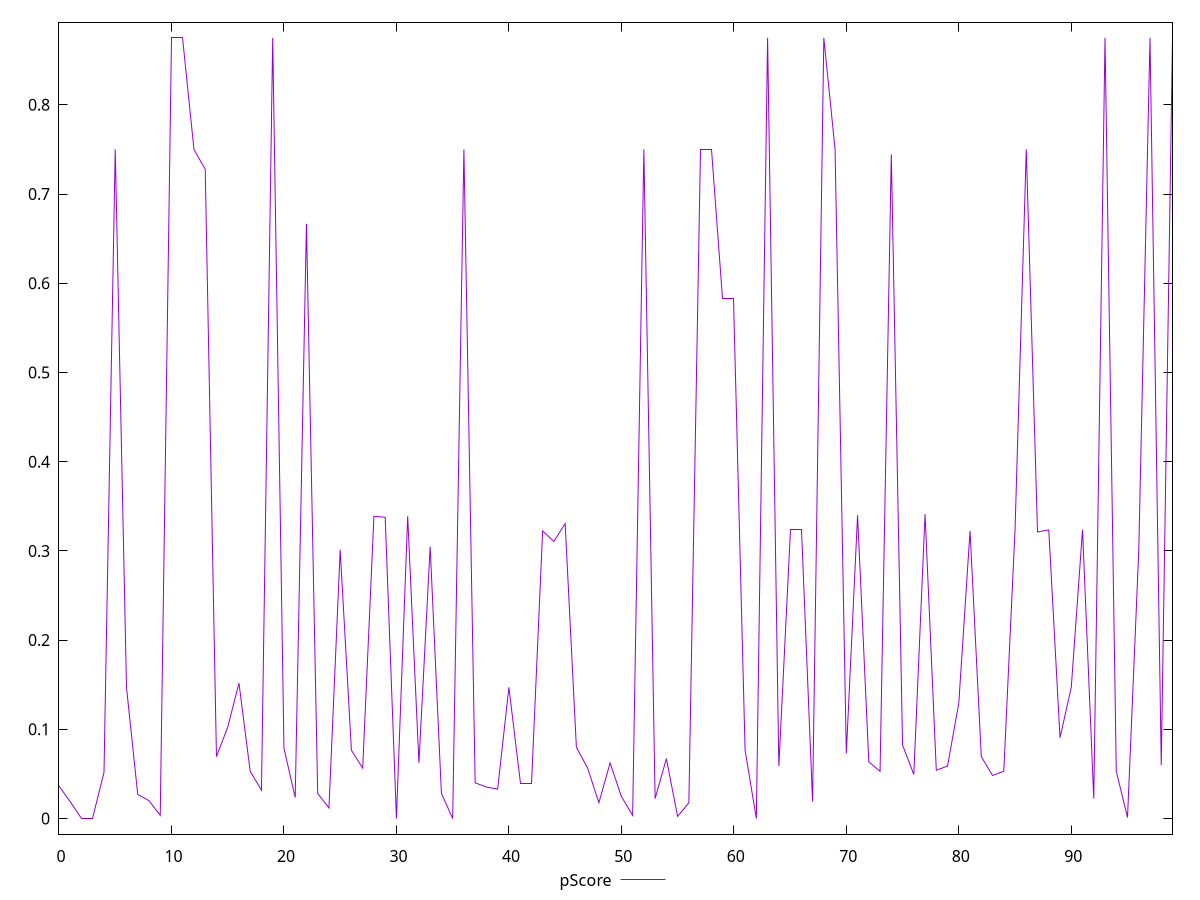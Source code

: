 reset

$pScore <<EOF
0 0.03647058823529409
1 0.018823529411764683
2 0
3 0
4 0.051764705882352935
5 0.75
6 0.14705882352941174
7 0.027058823529411746
8 0.019999999999999962
9 0.003529411764705892
10 0.875
11 0.875
12 0.75
13 0.7277777777777777
14 0.06941176470588234
15 0.10235294117647059
16 0.1517647058823529
17 0.052941176470588214
18 0.03176470588235292
19 0.875
20 0.07882352941176468
21 0.023529411764705854
22 0.6666666666666666
23 0.028235294117647025
24 0.011764705882352955
25 0.30117647058823527
26 0.07647058823529412
27 0.056470588235294106
28 0.3388235294117647
29 0.3376470588235294
30 0
31 0.3388235294117647
32 0.062352941176470555
33 0.30470588235294116
34 0.028235294117647025
35 0
36 0.75
37 0.03999999999999998
38 0.03529411764705881
39 0.032941176470588196
40 0.14705882352941174
41 0.0388235294117647
42 0.0388235294117647
43 0.3223529411764706
44 0.3105882352941176
45 0.3305882352941176
46 0.08000000000000002
47 0.056470588235294106
48 0.017647058823529405
49 0.062352941176470555
50 0.02470588235294119
51 0.003529411764705892
52 0.75
53 0.022352941176470575
54 0.06705882352941173
55 0.0023529411764705577
56 0.017647058823529405
57 0.75
58 0.75
59 0.5833333333333334
60 0.5833333333333334
61 0.07647058823529412
62 0
63 0.875
64 0.05882352941176472
65 0.32352941176470584
66 0.32352941176470584
67 0.018823529411764683
68 0.875
69 0.75
70 0.07294117647058823
71 0.33999999999999997
72 0.06352941176470589
73 0.052941176470588214
74 0.7444444444444445
75 0.08235294117647057
76 0.04941176470588232
77 0.3411764705882353
78 0.05411764705882349
79 0.05882352941176472
80 0.12941176470588234
81 0.3223529411764706
82 0.06941176470588234
83 0.04823529411764704
84 0.052941176470588214
85 0.32352941176470584
86 0.75
87 0.3211764705882353
88 0.32352941176470584
89 0.09058823529411764
90 0.14705882352941174
91 0.32352941176470584
92 0.022352941176470575
93 0.875
94 0.052941176470588214
95 0.0011764705882352788
96 0.3
97 0.875
98 0.06
99 0.875
EOF

set key outside below
set xrange [0:99]
set yrange [-0.0175:0.8925]
set trange [-0.0175:0.8925]
set terminal svg size 640, 500 enhanced background rgb 'white'
set output "reports/report_00027_2021-02-24T12-40-31.850Z/uses-text-compression/samples/agenda/pScore/values.svg"

plot $pScore title "pScore" with line

reset
